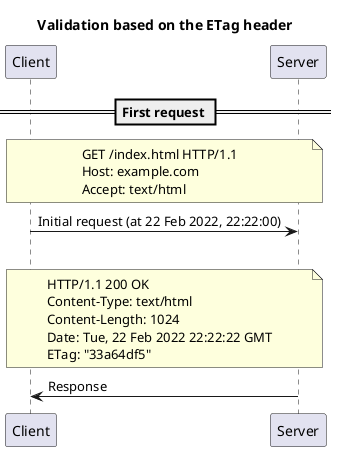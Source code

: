 @startuml

title "Validation based on the ETag header"

participant Client
participant Server

== First request ==

note over Client, Server
GET /index.html HTTP/1.1
Host: example.com
Accept: text/html
end note
Client -> Server: Initial request (at 22 Feb 2022, 22:22:00)

|||

note over Client, Server
HTTP/1.1 200 OK
Content-Type: text/html
Content-Length: 1024
Date: Tue, 22 Feb 2022 22:22:22 GMT
ETag: "33a64df5"
end note
Server -> Client: Response

@enduml
